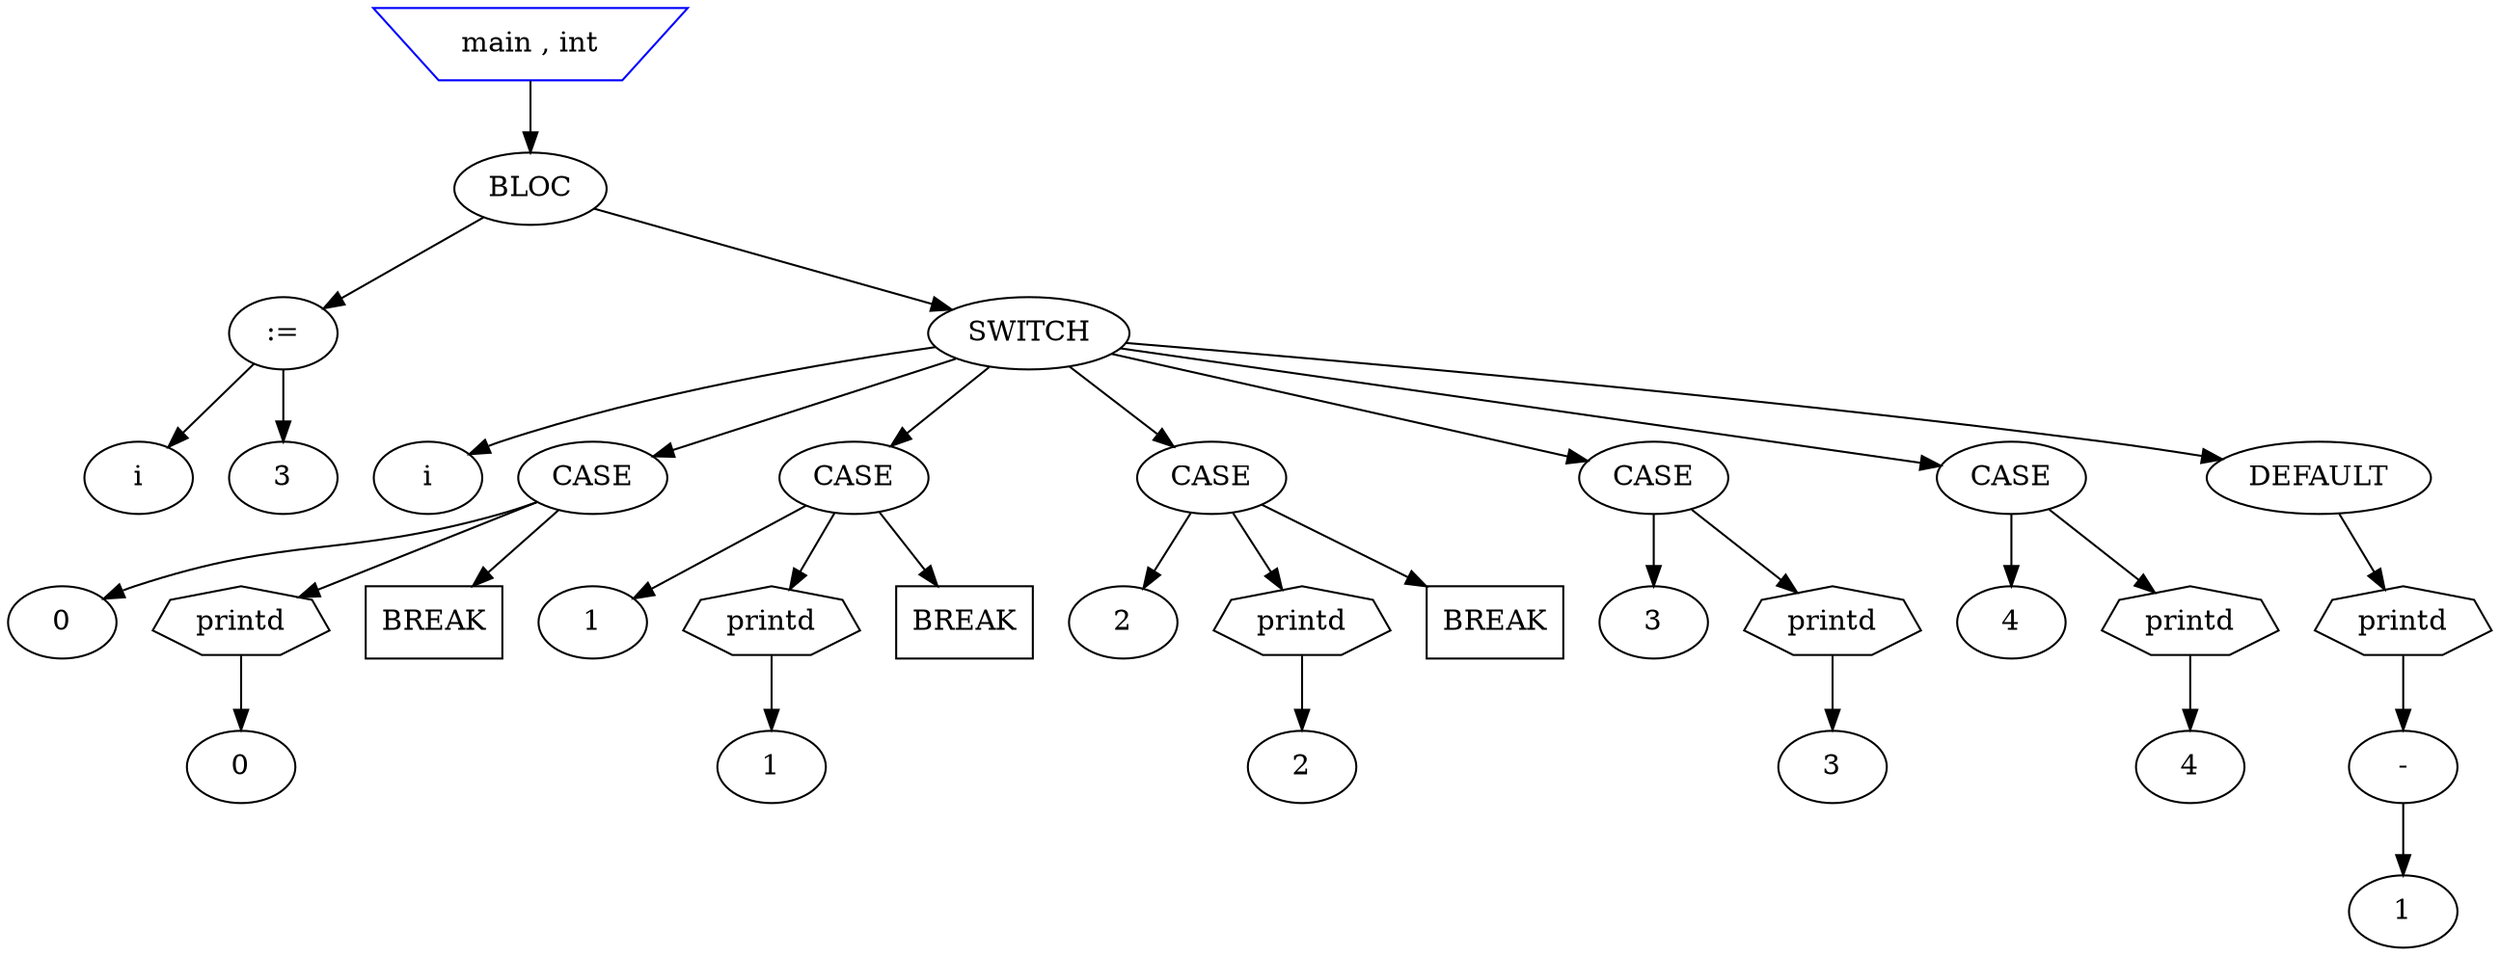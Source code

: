 digraph mon_graphe {

node_1 [label="main , int"shape=invtrapezium color=blue];
node_3 [label="BLOC"];
node_5 [label=":="];
node_6 [label="i"];
node_7 [label="3"];
node_9 [label="SWITCH"];
node_10 [label="i"];
node_12 [label="CASE"];
node_13 [label="0"];
node_14 [label="printd"shape=septagon];
node_15 [label="0"];
node_17 [label="BREAK"shape=box];
node_19 [label="CASE"];
node_20 [label="1"];
node_21 [label="printd"shape=septagon];
node_22 [label="1"];
node_24 [label="BREAK"shape=box];
node_26 [label="CASE"];
node_27 [label="2"];
node_28 [label="printd"shape=septagon];
node_29 [label="2"];
node_31 [label="BREAK"shape=box];
node_33 [label="CASE"];
node_34 [label="3"];
node_35 [label="printd"shape=septagon];
node_36 [label="3"];
node_39 [label="CASE"];
node_40 [label="4"];
node_41 [label="printd"shape=septagon];
node_42 [label="4"];
node_45 [label="DEFAULT"];
node_46 [label="printd"shape=septagon];
node_47 [label="-"];
node_48 [label="1"];
node_1 -> node_3;
node_3 -> node_5;
node_3 -> node_9;
node_5 -> node_6;
node_5 -> node_7;
node_9 -> node_10;
node_9 -> node_12;
node_9 -> node_19;
node_9 -> node_26;
node_9 -> node_33;
node_9 -> node_39;
node_9 -> node_45;
node_12 -> node_13;
node_12 -> node_14;
node_12 -> node_17;
node_14 -> node_15;
node_19 -> node_20;
node_19 -> node_21;
node_19 -> node_24;
node_21 -> node_22;
node_26 -> node_27;
node_26 -> node_28;
node_26 -> node_31;
node_28 -> node_29;
node_33 -> node_34;
node_33 -> node_35;
node_35 -> node_36;
node_39 -> node_40;
node_39 -> node_41;
node_41 -> node_42;
node_45 -> node_46;
node_46 -> node_47;
node_47 -> node_48;
}